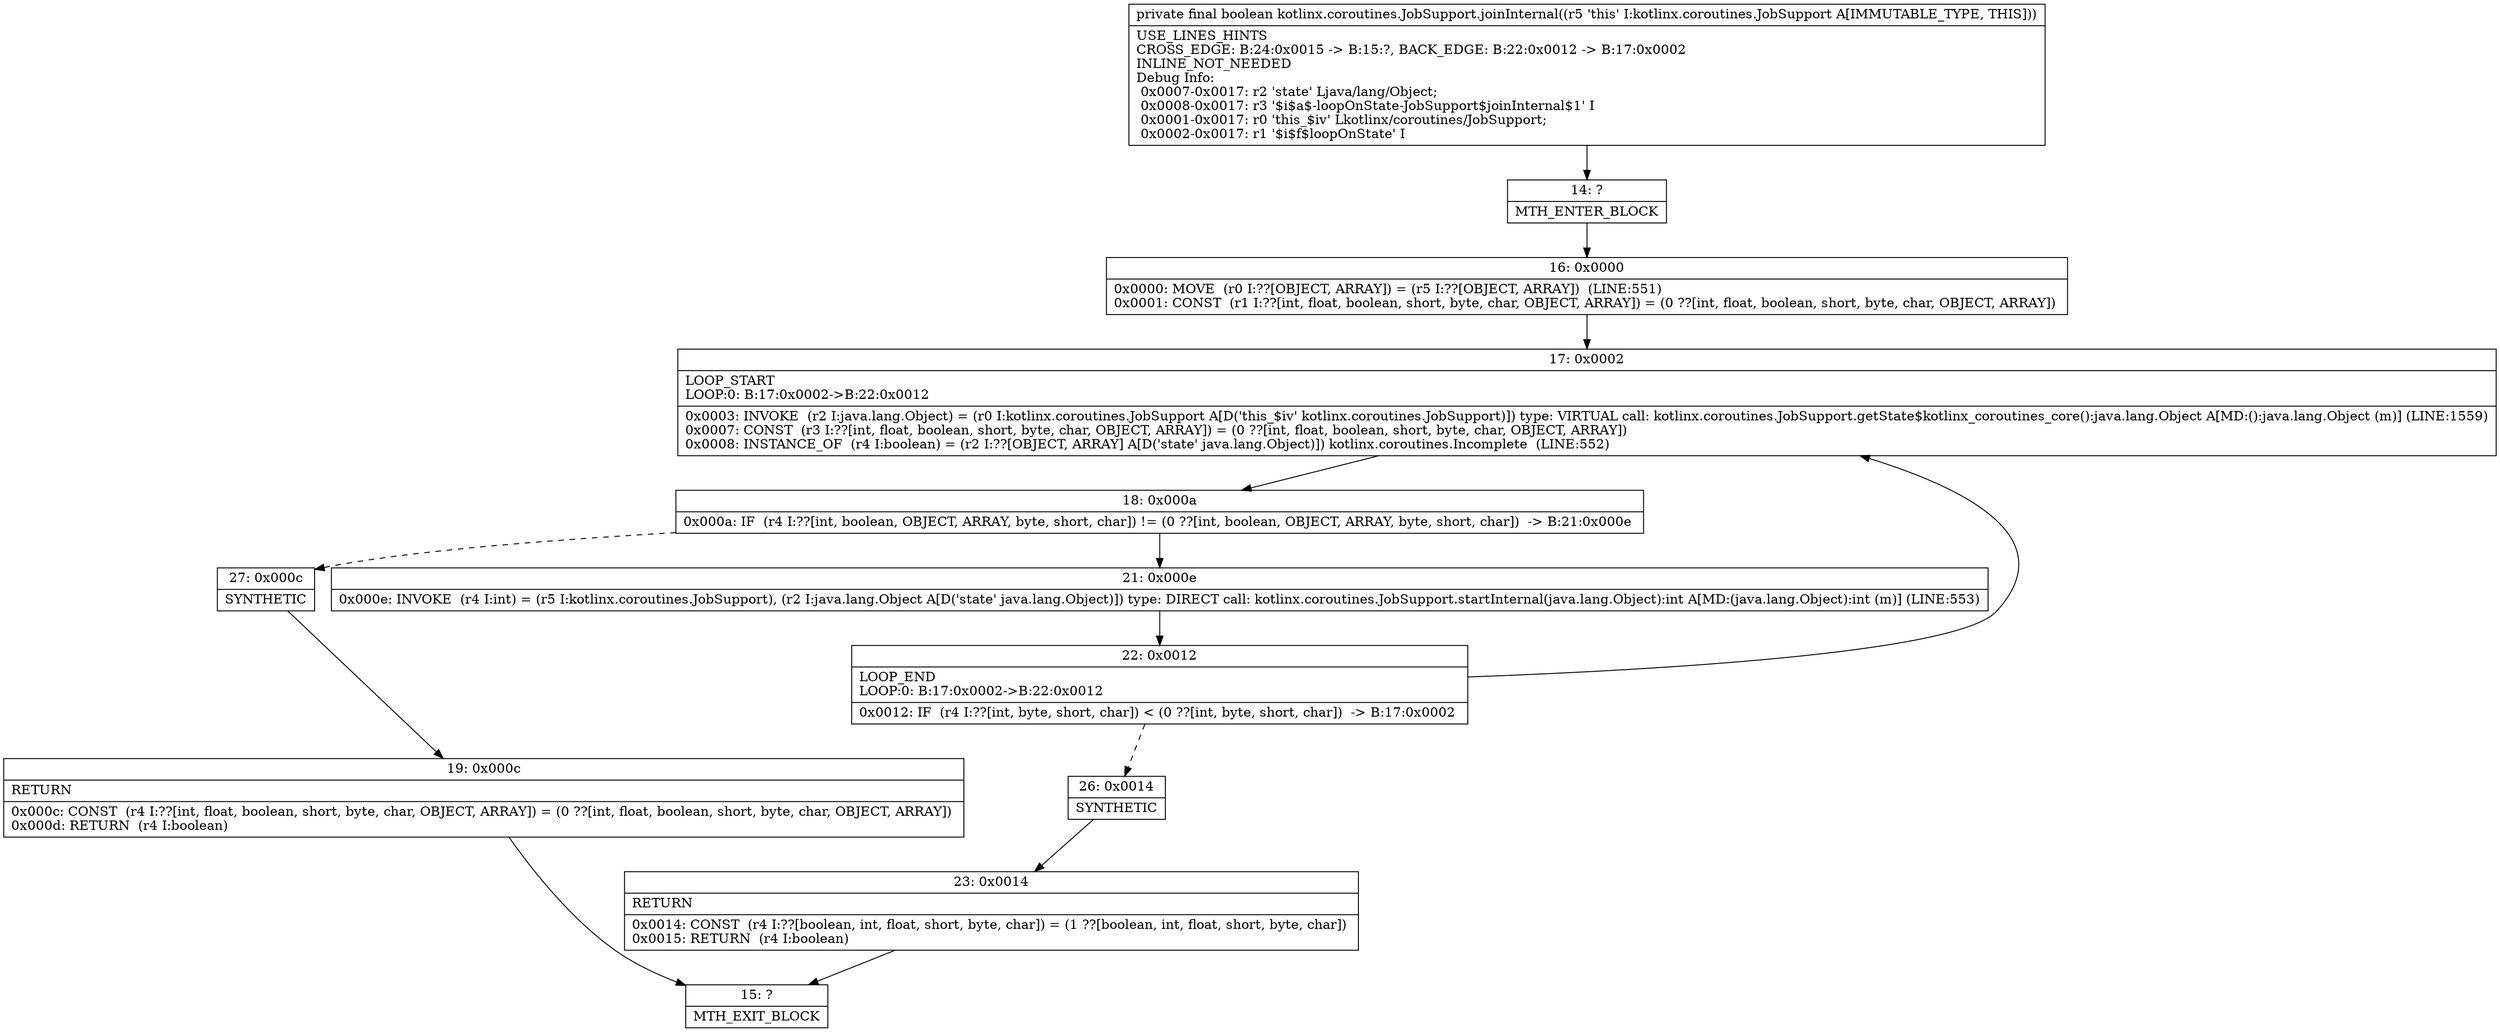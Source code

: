 digraph "CFG forkotlinx.coroutines.JobSupport.joinInternal()Z" {
Node_14 [shape=record,label="{14\:\ ?|MTH_ENTER_BLOCK\l}"];
Node_16 [shape=record,label="{16\:\ 0x0000|0x0000: MOVE  (r0 I:??[OBJECT, ARRAY]) = (r5 I:??[OBJECT, ARRAY])  (LINE:551)\l0x0001: CONST  (r1 I:??[int, float, boolean, short, byte, char, OBJECT, ARRAY]) = (0 ??[int, float, boolean, short, byte, char, OBJECT, ARRAY]) \l}"];
Node_17 [shape=record,label="{17\:\ 0x0002|LOOP_START\lLOOP:0: B:17:0x0002\-\>B:22:0x0012\l|0x0003: INVOKE  (r2 I:java.lang.Object) = (r0 I:kotlinx.coroutines.JobSupport A[D('this_$iv' kotlinx.coroutines.JobSupport)]) type: VIRTUAL call: kotlinx.coroutines.JobSupport.getState$kotlinx_coroutines_core():java.lang.Object A[MD:():java.lang.Object (m)] (LINE:1559)\l0x0007: CONST  (r3 I:??[int, float, boolean, short, byte, char, OBJECT, ARRAY]) = (0 ??[int, float, boolean, short, byte, char, OBJECT, ARRAY]) \l0x0008: INSTANCE_OF  (r4 I:boolean) = (r2 I:??[OBJECT, ARRAY] A[D('state' java.lang.Object)]) kotlinx.coroutines.Incomplete  (LINE:552)\l}"];
Node_18 [shape=record,label="{18\:\ 0x000a|0x000a: IF  (r4 I:??[int, boolean, OBJECT, ARRAY, byte, short, char]) != (0 ??[int, boolean, OBJECT, ARRAY, byte, short, char])  \-\> B:21:0x000e \l}"];
Node_21 [shape=record,label="{21\:\ 0x000e|0x000e: INVOKE  (r4 I:int) = (r5 I:kotlinx.coroutines.JobSupport), (r2 I:java.lang.Object A[D('state' java.lang.Object)]) type: DIRECT call: kotlinx.coroutines.JobSupport.startInternal(java.lang.Object):int A[MD:(java.lang.Object):int (m)] (LINE:553)\l}"];
Node_22 [shape=record,label="{22\:\ 0x0012|LOOP_END\lLOOP:0: B:17:0x0002\-\>B:22:0x0012\l|0x0012: IF  (r4 I:??[int, byte, short, char]) \< (0 ??[int, byte, short, char])  \-\> B:17:0x0002 \l}"];
Node_26 [shape=record,label="{26\:\ 0x0014|SYNTHETIC\l}"];
Node_23 [shape=record,label="{23\:\ 0x0014|RETURN\l|0x0014: CONST  (r4 I:??[boolean, int, float, short, byte, char]) = (1 ??[boolean, int, float, short, byte, char]) \l0x0015: RETURN  (r4 I:boolean) \l}"];
Node_15 [shape=record,label="{15\:\ ?|MTH_EXIT_BLOCK\l}"];
Node_27 [shape=record,label="{27\:\ 0x000c|SYNTHETIC\l}"];
Node_19 [shape=record,label="{19\:\ 0x000c|RETURN\l|0x000c: CONST  (r4 I:??[int, float, boolean, short, byte, char, OBJECT, ARRAY]) = (0 ??[int, float, boolean, short, byte, char, OBJECT, ARRAY]) \l0x000d: RETURN  (r4 I:boolean) \l}"];
MethodNode[shape=record,label="{private final boolean kotlinx.coroutines.JobSupport.joinInternal((r5 'this' I:kotlinx.coroutines.JobSupport A[IMMUTABLE_TYPE, THIS]))  | USE_LINES_HINTS\lCROSS_EDGE: B:24:0x0015 \-\> B:15:?, BACK_EDGE: B:22:0x0012 \-\> B:17:0x0002\lINLINE_NOT_NEEDED\lDebug Info:\l  0x0007\-0x0017: r2 'state' Ljava\/lang\/Object;\l  0x0008\-0x0017: r3 '$i$a$\-loopOnState\-JobSupport$joinInternal$1' I\l  0x0001\-0x0017: r0 'this_$iv' Lkotlinx\/coroutines\/JobSupport;\l  0x0002\-0x0017: r1 '$i$f$loopOnState' I\l}"];
MethodNode -> Node_14;Node_14 -> Node_16;
Node_16 -> Node_17;
Node_17 -> Node_18;
Node_18 -> Node_21;
Node_18 -> Node_27[style=dashed];
Node_21 -> Node_22;
Node_22 -> Node_17;
Node_22 -> Node_26[style=dashed];
Node_26 -> Node_23;
Node_23 -> Node_15;
Node_27 -> Node_19;
Node_19 -> Node_15;
}

